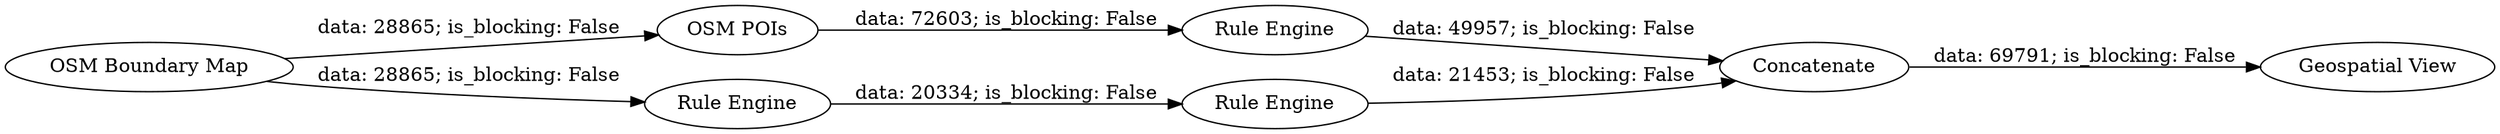 digraph {
	"-8367173933034087048_14" [label=Concatenate]
	"-8367173933034087048_17" [label="Geospatial View"]
	"-8367173933034087048_20" [label="Rule Engine"]
	"-8367173933034087048_16" [label="Rule Engine"]
	"-8367173933034087048_15" [label="OSM Boundary Map"]
	"-8367173933034087048_8" [label="OSM POIs"]
	"-8367173933034087048_18" [label="Rule Engine"]
	"-8367173933034087048_20" -> "-8367173933034087048_14" [label="data: 21453; is_blocking: False"]
	"-8367173933034087048_14" -> "-8367173933034087048_17" [label="data: 69791; is_blocking: False"]
	"-8367173933034087048_8" -> "-8367173933034087048_16" [label="data: 72603; is_blocking: False"]
	"-8367173933034087048_15" -> "-8367173933034087048_18" [label="data: 28865; is_blocking: False"]
	"-8367173933034087048_16" -> "-8367173933034087048_14" [label="data: 49957; is_blocking: False"]
	"-8367173933034087048_18" -> "-8367173933034087048_20" [label="data: 20334; is_blocking: False"]
	"-8367173933034087048_15" -> "-8367173933034087048_8" [label="data: 28865; is_blocking: False"]
	rankdir=LR
}
